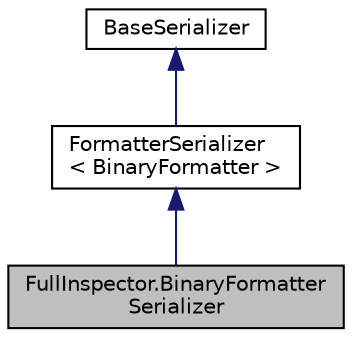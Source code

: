 digraph "FullInspector.BinaryFormatterSerializer"
{
  edge [fontname="Helvetica",fontsize="10",labelfontname="Helvetica",labelfontsize="10"];
  node [fontname="Helvetica",fontsize="10",shape=record];
  Node1 [label="FullInspector.BinaryFormatter\lSerializer",height=0.2,width=0.4,color="black", fillcolor="grey75", style="filled" fontcolor="black"];
  Node2 -> Node1 [dir="back",color="midnightblue",fontsize="10",style="solid",fontname="Helvetica"];
  Node2 [label="FormatterSerializer\l\< BinaryFormatter \>",height=0.2,width=0.4,color="black", fillcolor="white", style="filled",URL="$class_full_inspector_1_1_formatter_serializer_3_01_t_formatter_01_4.html",tooltip="Provides Full Inspector integration for IFormatter serializer types. Typically the IFormatter instanc..."];
  Node3 -> Node2 [dir="back",color="midnightblue",fontsize="10",style="solid",fontname="Helvetica"];
  Node3 [label="BaseSerializer",height=0.2,width=0.4,color="black", fillcolor="white", style="filled",URL="$class_full_inspector_1_1_base_serializer.html",tooltip="The core API that is used for serializing and deserializing objects. "];
}
